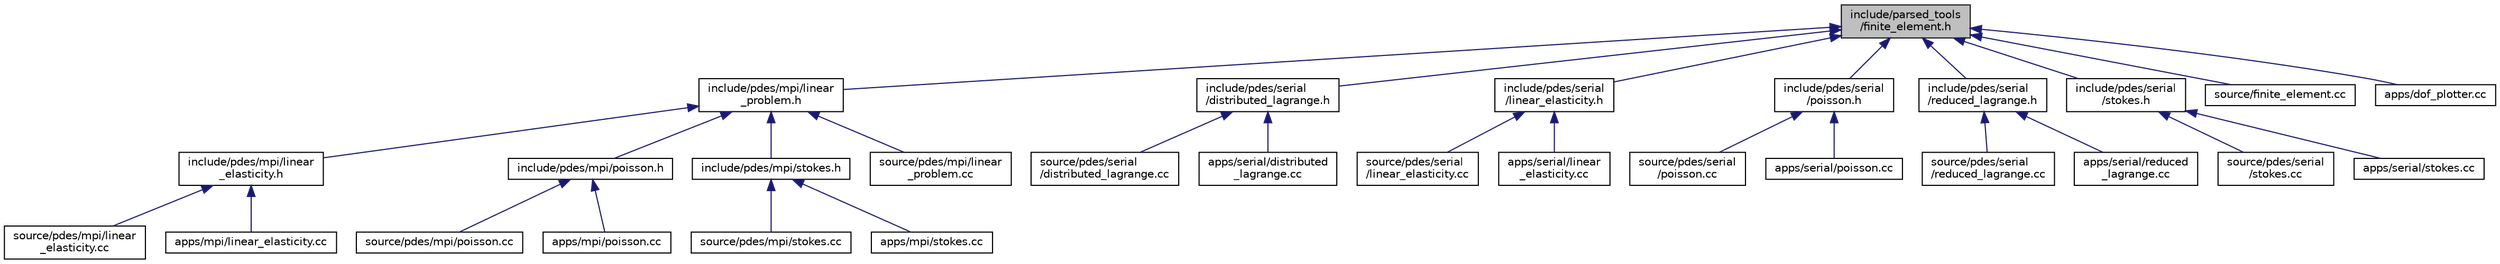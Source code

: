 digraph "include/parsed_tools/finite_element.h"
{
 // LATEX_PDF_SIZE
  bgcolor="transparent";
  edge [fontname="Helvetica",fontsize="10",labelfontname="Helvetica",labelfontsize="10"];
  node [fontname="Helvetica",fontsize="10",shape=record];
  Node1 [label="include/parsed_tools\l/finite_element.h",height=0.2,width=0.4,color="black", fillcolor="grey75", style="filled", fontcolor="black",tooltip=" "];
  Node1 -> Node2 [dir="back",color="midnightblue",fontsize="10",style="solid",fontname="Helvetica"];
  Node2 [label="include/pdes/mpi/linear\l_problem.h",height=0.2,width=0.4,color="black",URL="$linear__problem_8h.html",tooltip=" "];
  Node2 -> Node3 [dir="back",color="midnightblue",fontsize="10",style="solid",fontname="Helvetica"];
  Node3 [label="include/pdes/mpi/linear\l_elasticity.h",height=0.2,width=0.4,color="black",URL="$mpi_2linear__elasticity_8h.html",tooltip=" "];
  Node3 -> Node4 [dir="back",color="midnightblue",fontsize="10",style="solid",fontname="Helvetica"];
  Node4 [label="source/pdes/mpi/linear\l_elasticity.cc",height=0.2,width=0.4,color="black",URL="$source_2pdes_2mpi_2linear__elasticity_8cc.html",tooltip=" "];
  Node3 -> Node5 [dir="back",color="midnightblue",fontsize="10",style="solid",fontname="Helvetica"];
  Node5 [label="apps/mpi/linear_elasticity.cc",height=0.2,width=0.4,color="black",URL="$apps_2mpi_2linear__elasticity_8cc.html",tooltip=" "];
  Node2 -> Node6 [dir="back",color="midnightblue",fontsize="10",style="solid",fontname="Helvetica"];
  Node6 [label="include/pdes/mpi/poisson.h",height=0.2,width=0.4,color="black",URL="$mpi_2poisson_8h.html",tooltip=" "];
  Node6 -> Node7 [dir="back",color="midnightblue",fontsize="10",style="solid",fontname="Helvetica"];
  Node7 [label="source/pdes/mpi/poisson.cc",height=0.2,width=0.4,color="black",URL="$source_2pdes_2mpi_2poisson_8cc.html",tooltip=" "];
  Node6 -> Node8 [dir="back",color="midnightblue",fontsize="10",style="solid",fontname="Helvetica"];
  Node8 [label="apps/mpi/poisson.cc",height=0.2,width=0.4,color="black",URL="$apps_2mpi_2poisson_8cc.html",tooltip=" "];
  Node2 -> Node9 [dir="back",color="midnightblue",fontsize="10",style="solid",fontname="Helvetica"];
  Node9 [label="include/pdes/mpi/stokes.h",height=0.2,width=0.4,color="black",URL="$mpi_2stokes_8h.html",tooltip=" "];
  Node9 -> Node10 [dir="back",color="midnightblue",fontsize="10",style="solid",fontname="Helvetica"];
  Node10 [label="source/pdes/mpi/stokes.cc",height=0.2,width=0.4,color="black",URL="$source_2pdes_2mpi_2stokes_8cc.html",tooltip=" "];
  Node9 -> Node11 [dir="back",color="midnightblue",fontsize="10",style="solid",fontname="Helvetica"];
  Node11 [label="apps/mpi/stokes.cc",height=0.2,width=0.4,color="black",URL="$apps_2mpi_2stokes_8cc.html",tooltip=" "];
  Node2 -> Node12 [dir="back",color="midnightblue",fontsize="10",style="solid",fontname="Helvetica"];
  Node12 [label="source/pdes/mpi/linear\l_problem.cc",height=0.2,width=0.4,color="black",URL="$linear__problem_8cc.html",tooltip=" "];
  Node1 -> Node13 [dir="back",color="midnightblue",fontsize="10",style="solid",fontname="Helvetica"];
  Node13 [label="include/pdes/serial\l/distributed_lagrange.h",height=0.2,width=0.4,color="black",URL="$distributed__lagrange_8h.html",tooltip=" "];
  Node13 -> Node14 [dir="back",color="midnightblue",fontsize="10",style="solid",fontname="Helvetica"];
  Node14 [label="source/pdes/serial\l/distributed_lagrange.cc",height=0.2,width=0.4,color="black",URL="$source_2pdes_2serial_2distributed__lagrange_8cc.html",tooltip=" "];
  Node13 -> Node15 [dir="back",color="midnightblue",fontsize="10",style="solid",fontname="Helvetica"];
  Node15 [label="apps/serial/distributed\l_lagrange.cc",height=0.2,width=0.4,color="black",URL="$apps_2serial_2distributed__lagrange_8cc.html",tooltip=" "];
  Node1 -> Node16 [dir="back",color="midnightblue",fontsize="10",style="solid",fontname="Helvetica"];
  Node16 [label="include/pdes/serial\l/linear_elasticity.h",height=0.2,width=0.4,color="black",URL="$serial_2linear__elasticity_8h.html",tooltip=" "];
  Node16 -> Node17 [dir="back",color="midnightblue",fontsize="10",style="solid",fontname="Helvetica"];
  Node17 [label="source/pdes/serial\l/linear_elasticity.cc",height=0.2,width=0.4,color="black",URL="$source_2pdes_2serial_2linear__elasticity_8cc.html",tooltip=" "];
  Node16 -> Node18 [dir="back",color="midnightblue",fontsize="10",style="solid",fontname="Helvetica"];
  Node18 [label="apps/serial/linear\l_elasticity.cc",height=0.2,width=0.4,color="black",URL="$apps_2serial_2linear__elasticity_8cc.html",tooltip=" "];
  Node1 -> Node19 [dir="back",color="midnightblue",fontsize="10",style="solid",fontname="Helvetica"];
  Node19 [label="include/pdes/serial\l/poisson.h",height=0.2,width=0.4,color="black",URL="$serial_2poisson_8h.html",tooltip=" "];
  Node19 -> Node20 [dir="back",color="midnightblue",fontsize="10",style="solid",fontname="Helvetica"];
  Node20 [label="source/pdes/serial\l/poisson.cc",height=0.2,width=0.4,color="black",URL="$source_2pdes_2serial_2poisson_8cc.html",tooltip=" "];
  Node19 -> Node21 [dir="back",color="midnightblue",fontsize="10",style="solid",fontname="Helvetica"];
  Node21 [label="apps/serial/poisson.cc",height=0.2,width=0.4,color="black",URL="$apps_2serial_2poisson_8cc.html",tooltip=" "];
  Node1 -> Node22 [dir="back",color="midnightblue",fontsize="10",style="solid",fontname="Helvetica"];
  Node22 [label="include/pdes/serial\l/reduced_lagrange.h",height=0.2,width=0.4,color="black",URL="$reduced__lagrange_8h.html",tooltip=" "];
  Node22 -> Node23 [dir="back",color="midnightblue",fontsize="10",style="solid",fontname="Helvetica"];
  Node23 [label="source/pdes/serial\l/reduced_lagrange.cc",height=0.2,width=0.4,color="black",URL="$source_2pdes_2serial_2reduced__lagrange_8cc.html",tooltip=" "];
  Node22 -> Node24 [dir="back",color="midnightblue",fontsize="10",style="solid",fontname="Helvetica"];
  Node24 [label="apps/serial/reduced\l_lagrange.cc",height=0.2,width=0.4,color="black",URL="$apps_2serial_2reduced__lagrange_8cc.html",tooltip=" "];
  Node1 -> Node25 [dir="back",color="midnightblue",fontsize="10",style="solid",fontname="Helvetica"];
  Node25 [label="include/pdes/serial\l/stokes.h",height=0.2,width=0.4,color="black",URL="$serial_2stokes_8h.html",tooltip=" "];
  Node25 -> Node26 [dir="back",color="midnightblue",fontsize="10",style="solid",fontname="Helvetica"];
  Node26 [label="source/pdes/serial\l/stokes.cc",height=0.2,width=0.4,color="black",URL="$source_2pdes_2serial_2stokes_8cc.html",tooltip=" "];
  Node25 -> Node27 [dir="back",color="midnightblue",fontsize="10",style="solid",fontname="Helvetica"];
  Node27 [label="apps/serial/stokes.cc",height=0.2,width=0.4,color="black",URL="$apps_2serial_2stokes_8cc.html",tooltip=" "];
  Node1 -> Node28 [dir="back",color="midnightblue",fontsize="10",style="solid",fontname="Helvetica"];
  Node28 [label="source/finite_element.cc",height=0.2,width=0.4,color="black",URL="$finite__element_8cc.html",tooltip=" "];
  Node1 -> Node29 [dir="back",color="midnightblue",fontsize="10",style="solid",fontname="Helvetica"];
  Node29 [label="apps/dof_plotter.cc",height=0.2,width=0.4,color="black",URL="$dof__plotter_8cc.html",tooltip="Degrees of freedom plotter."];
}
